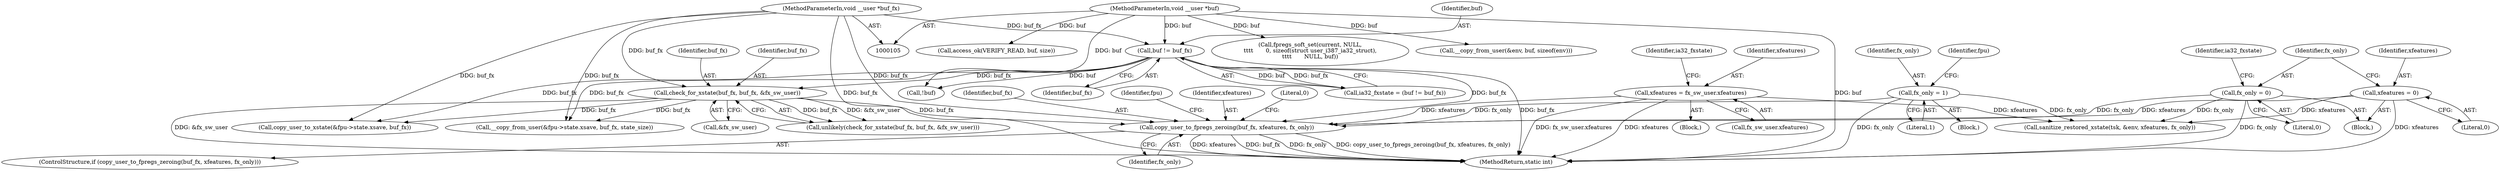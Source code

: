 digraph "0_linux_814fb7bb7db5433757d76f4c4502c96fc53b0b5e_0@API" {
"1000308" [label="(Call,copy_user_to_fpregs_zeroing(buf_fx, xfeatures, fx_only))"];
"1000188" [label="(Call,check_for_xstate(buf_fx, buf_fx, &fx_sw_user))"];
"1000113" [label="(Call,buf != buf_fx)"];
"1000106" [label="(MethodParameterIn,void __user *buf)"];
"1000107" [label="(MethodParameterIn,void __user *buf_fx)"];
"1000134" [label="(Call,xfeatures = 0)"];
"1000210" [label="(Call,xfeatures = fx_sw_user.xfeatures)"];
"1000138" [label="(Call,fx_only = 0)"];
"1000198" [label="(Call,fx_only = 1)"];
"1000251" [label="(Call,__copy_from_user(&fpu->state.xsave, buf_fx, state_size))"];
"1000135" [label="(Identifier,xfeatures)"];
"1000198" [label="(Call,fx_only = 1)"];
"1000138" [label="(Call,fx_only = 0)"];
"1000158" [label="(Call,access_ok(VERIFY_READ, buf, size))"];
"1000191" [label="(Call,&fx_sw_user)"];
"1000111" [label="(Call,ia32_fxstate = (buf != buf_fx))"];
"1000311" [label="(Identifier,fx_only)"];
"1000187" [label="(Call,unlikely(check_for_xstate(buf_fx, buf_fx, &fx_sw_user)))"];
"1000115" [label="(Identifier,buf_fx)"];
"1000142" [label="(Identifier,ia32_fxstate)"];
"1000320" [label="(MethodReturn,static int)"];
"1000199" [label="(Identifier,fx_only)"];
"1000204" [label="(Block,)"];
"1000189" [label="(Identifier,buf_fx)"];
"1000211" [label="(Identifier,xfeatures)"];
"1000216" [label="(Identifier,ia32_fxstate)"];
"1000109" [label="(Block,)"];
"1000107" [label="(MethodParameterIn,void __user *buf_fx)"];
"1000136" [label="(Literal,0)"];
"1000140" [label="(Literal,0)"];
"1000309" [label="(Identifier,buf_fx)"];
"1000188" [label="(Call,check_for_xstate(buf_fx, buf_fx, &fx_sw_user))"];
"1000200" [label="(Literal,1)"];
"1000314" [label="(Identifier,fpu)"];
"1000134" [label="(Call,xfeatures = 0)"];
"1000210" [label="(Call,xfeatures = fx_sw_user.xfeatures)"];
"1000239" [label="(Call,copy_user_to_xstate(&fpu->state.xsave, buf_fx))"];
"1000149" [label="(Call,!buf)"];
"1000310" [label="(Identifier,xfeatures)"];
"1000307" [label="(ControlStructure,if (copy_user_to_fpregs_zeroing(buf_fx, xfeatures, fx_only)))"];
"1000190" [label="(Identifier,buf_fx)"];
"1000113" [label="(Call,buf != buf_fx)"];
"1000173" [label="(Call,fpregs_soft_set(current, NULL,\n\t\t\t\t       0, sizeof(struct user_i387_ia32_struct),\n\t\t\t\t       NULL, buf))"];
"1000114" [label="(Identifier,buf)"];
"1000308" [label="(Call,copy_user_to_fpregs_zeroing(buf_fx, xfeatures, fx_only))"];
"1000287" [label="(Call,sanitize_restored_xstate(tsk, &env, xfeatures, fx_only))"];
"1000212" [label="(Call,fx_sw_user.xfeatures)"];
"1000193" [label="(Block,)"];
"1000319" [label="(Literal,0)"];
"1000139" [label="(Identifier,fx_only)"];
"1000106" [label="(MethodParameterIn,void __user *buf)"];
"1000267" [label="(Call,__copy_from_user(&env, buf, sizeof(env)))"];
"1000202" [label="(Identifier,fpu)"];
"1000308" -> "1000307"  [label="AST: "];
"1000308" -> "1000311"  [label="CFG: "];
"1000309" -> "1000308"  [label="AST: "];
"1000310" -> "1000308"  [label="AST: "];
"1000311" -> "1000308"  [label="AST: "];
"1000314" -> "1000308"  [label="CFG: "];
"1000319" -> "1000308"  [label="CFG: "];
"1000308" -> "1000320"  [label="DDG: xfeatures"];
"1000308" -> "1000320"  [label="DDG: buf_fx"];
"1000308" -> "1000320"  [label="DDG: fx_only"];
"1000308" -> "1000320"  [label="DDG: copy_user_to_fpregs_zeroing(buf_fx, xfeatures, fx_only)"];
"1000188" -> "1000308"  [label="DDG: buf_fx"];
"1000113" -> "1000308"  [label="DDG: buf_fx"];
"1000107" -> "1000308"  [label="DDG: buf_fx"];
"1000134" -> "1000308"  [label="DDG: xfeatures"];
"1000210" -> "1000308"  [label="DDG: xfeatures"];
"1000138" -> "1000308"  [label="DDG: fx_only"];
"1000198" -> "1000308"  [label="DDG: fx_only"];
"1000188" -> "1000187"  [label="AST: "];
"1000188" -> "1000191"  [label="CFG: "];
"1000189" -> "1000188"  [label="AST: "];
"1000190" -> "1000188"  [label="AST: "];
"1000191" -> "1000188"  [label="AST: "];
"1000187" -> "1000188"  [label="CFG: "];
"1000188" -> "1000320"  [label="DDG: &fx_sw_user"];
"1000188" -> "1000187"  [label="DDG: buf_fx"];
"1000188" -> "1000187"  [label="DDG: &fx_sw_user"];
"1000113" -> "1000188"  [label="DDG: buf_fx"];
"1000107" -> "1000188"  [label="DDG: buf_fx"];
"1000188" -> "1000239"  [label="DDG: buf_fx"];
"1000188" -> "1000251"  [label="DDG: buf_fx"];
"1000113" -> "1000111"  [label="AST: "];
"1000113" -> "1000115"  [label="CFG: "];
"1000114" -> "1000113"  [label="AST: "];
"1000115" -> "1000113"  [label="AST: "];
"1000111" -> "1000113"  [label="CFG: "];
"1000113" -> "1000320"  [label="DDG: buf_fx"];
"1000113" -> "1000111"  [label="DDG: buf"];
"1000113" -> "1000111"  [label="DDG: buf_fx"];
"1000106" -> "1000113"  [label="DDG: buf"];
"1000107" -> "1000113"  [label="DDG: buf_fx"];
"1000113" -> "1000149"  [label="DDG: buf"];
"1000113" -> "1000239"  [label="DDG: buf_fx"];
"1000113" -> "1000251"  [label="DDG: buf_fx"];
"1000106" -> "1000105"  [label="AST: "];
"1000106" -> "1000320"  [label="DDG: buf"];
"1000106" -> "1000149"  [label="DDG: buf"];
"1000106" -> "1000158"  [label="DDG: buf"];
"1000106" -> "1000173"  [label="DDG: buf"];
"1000106" -> "1000267"  [label="DDG: buf"];
"1000107" -> "1000105"  [label="AST: "];
"1000107" -> "1000320"  [label="DDG: buf_fx"];
"1000107" -> "1000239"  [label="DDG: buf_fx"];
"1000107" -> "1000251"  [label="DDG: buf_fx"];
"1000134" -> "1000109"  [label="AST: "];
"1000134" -> "1000136"  [label="CFG: "];
"1000135" -> "1000134"  [label="AST: "];
"1000136" -> "1000134"  [label="AST: "];
"1000139" -> "1000134"  [label="CFG: "];
"1000134" -> "1000320"  [label="DDG: xfeatures"];
"1000134" -> "1000287"  [label="DDG: xfeatures"];
"1000210" -> "1000204"  [label="AST: "];
"1000210" -> "1000212"  [label="CFG: "];
"1000211" -> "1000210"  [label="AST: "];
"1000212" -> "1000210"  [label="AST: "];
"1000216" -> "1000210"  [label="CFG: "];
"1000210" -> "1000320"  [label="DDG: fx_sw_user.xfeatures"];
"1000210" -> "1000320"  [label="DDG: xfeatures"];
"1000210" -> "1000287"  [label="DDG: xfeatures"];
"1000138" -> "1000109"  [label="AST: "];
"1000138" -> "1000140"  [label="CFG: "];
"1000139" -> "1000138"  [label="AST: "];
"1000140" -> "1000138"  [label="AST: "];
"1000142" -> "1000138"  [label="CFG: "];
"1000138" -> "1000320"  [label="DDG: fx_only"];
"1000138" -> "1000287"  [label="DDG: fx_only"];
"1000198" -> "1000193"  [label="AST: "];
"1000198" -> "1000200"  [label="CFG: "];
"1000199" -> "1000198"  [label="AST: "];
"1000200" -> "1000198"  [label="AST: "];
"1000202" -> "1000198"  [label="CFG: "];
"1000198" -> "1000320"  [label="DDG: fx_only"];
"1000198" -> "1000287"  [label="DDG: fx_only"];
}
